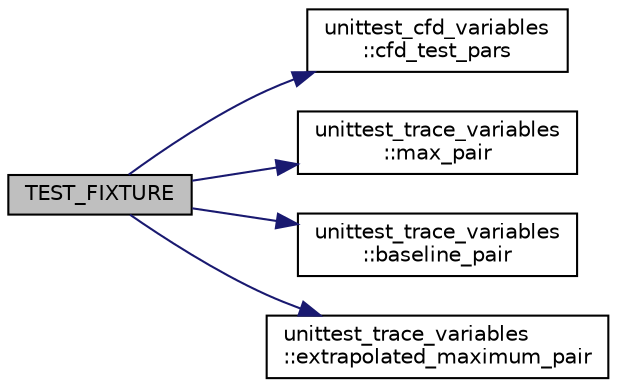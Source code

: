 digraph "TEST_FIXTURE"
{
  edge [fontname="Helvetica",fontsize="10",labelfontname="Helvetica",labelfontsize="10"];
  node [fontname="Helvetica",fontsize="10",shape=record];
  rankdir="LR";
  Node1 [label="TEST_FIXTURE",height=0.2,width=0.4,color="black", fillcolor="grey75", style="filled", fontcolor="black"];
  Node1 -> Node2 [color="midnightblue",fontsize="10",style="solid",fontname="Helvetica"];
  Node2 [label="unittest_cfd_variables\l::cfd_test_pars",height=0.2,width=0.4,color="black", fillcolor="white", style="filled",URL="$db/d50/namespaceunittest__cfd__variables.html#abbcc009d3d7b826249947f205d199d22"];
  Node1 -> Node3 [color="midnightblue",fontsize="10",style="solid",fontname="Helvetica"];
  Node3 [label="unittest_trace_variables\l::max_pair",height=0.2,width=0.4,color="black", fillcolor="white", style="filled",URL="$d4/d6f/namespaceunittest__trace__variables.html#a7109310e575b6b8d16d1c055e7c1d145"];
  Node1 -> Node4 [color="midnightblue",fontsize="10",style="solid",fontname="Helvetica"];
  Node4 [label="unittest_trace_variables\l::baseline_pair",height=0.2,width=0.4,color="black", fillcolor="white", style="filled",URL="$d4/d6f/namespaceunittest__trace__variables.html#a8d692ab01b1e139d146ddb1c0a3eb363"];
  Node1 -> Node5 [color="midnightblue",fontsize="10",style="solid",fontname="Helvetica"];
  Node5 [label="unittest_trace_variables\l::extrapolated_maximum_pair",height=0.2,width=0.4,color="black", fillcolor="white", style="filled",URL="$d4/d6f/namespaceunittest__trace__variables.html#a9837cbc86fec36545a1bfa0e728735bf"];
}
